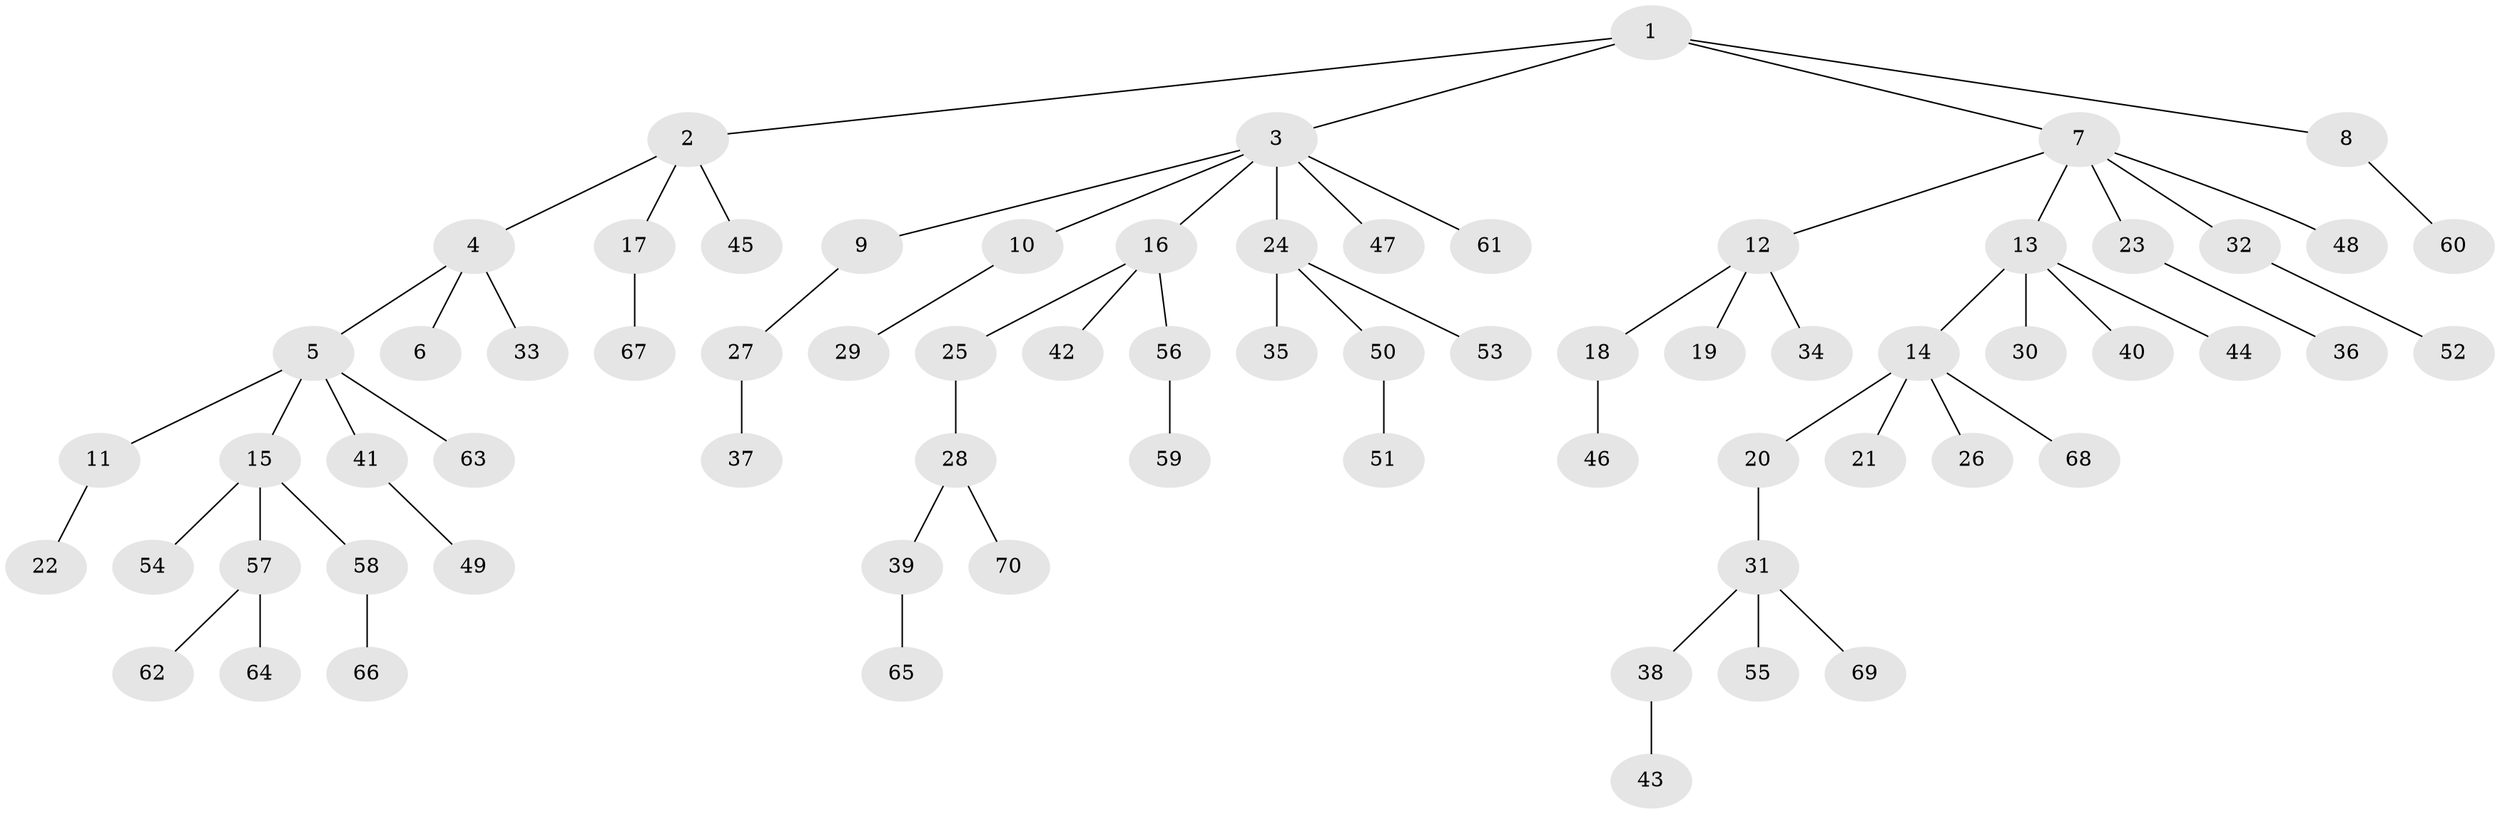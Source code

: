 // coarse degree distribution, {4: 0.061224489795918366, 6: 0.04081632653061224, 9: 0.02040816326530612, 5: 0.02040816326530612, 1: 0.7142857142857143, 2: 0.061224489795918366, 8: 0.02040816326530612, 3: 0.061224489795918366}
// Generated by graph-tools (version 1.1) at 2025/24/03/03/25 07:24:05]
// undirected, 70 vertices, 69 edges
graph export_dot {
graph [start="1"]
  node [color=gray90,style=filled];
  1;
  2;
  3;
  4;
  5;
  6;
  7;
  8;
  9;
  10;
  11;
  12;
  13;
  14;
  15;
  16;
  17;
  18;
  19;
  20;
  21;
  22;
  23;
  24;
  25;
  26;
  27;
  28;
  29;
  30;
  31;
  32;
  33;
  34;
  35;
  36;
  37;
  38;
  39;
  40;
  41;
  42;
  43;
  44;
  45;
  46;
  47;
  48;
  49;
  50;
  51;
  52;
  53;
  54;
  55;
  56;
  57;
  58;
  59;
  60;
  61;
  62;
  63;
  64;
  65;
  66;
  67;
  68;
  69;
  70;
  1 -- 2;
  1 -- 3;
  1 -- 7;
  1 -- 8;
  2 -- 4;
  2 -- 17;
  2 -- 45;
  3 -- 9;
  3 -- 10;
  3 -- 16;
  3 -- 24;
  3 -- 47;
  3 -- 61;
  4 -- 5;
  4 -- 6;
  4 -- 33;
  5 -- 11;
  5 -- 15;
  5 -- 41;
  5 -- 63;
  7 -- 12;
  7 -- 13;
  7 -- 23;
  7 -- 32;
  7 -- 48;
  8 -- 60;
  9 -- 27;
  10 -- 29;
  11 -- 22;
  12 -- 18;
  12 -- 19;
  12 -- 34;
  13 -- 14;
  13 -- 30;
  13 -- 40;
  13 -- 44;
  14 -- 20;
  14 -- 21;
  14 -- 26;
  14 -- 68;
  15 -- 54;
  15 -- 57;
  15 -- 58;
  16 -- 25;
  16 -- 42;
  16 -- 56;
  17 -- 67;
  18 -- 46;
  20 -- 31;
  23 -- 36;
  24 -- 35;
  24 -- 50;
  24 -- 53;
  25 -- 28;
  27 -- 37;
  28 -- 39;
  28 -- 70;
  31 -- 38;
  31 -- 55;
  31 -- 69;
  32 -- 52;
  38 -- 43;
  39 -- 65;
  41 -- 49;
  50 -- 51;
  56 -- 59;
  57 -- 62;
  57 -- 64;
  58 -- 66;
}
